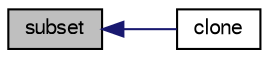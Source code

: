 digraph "subset"
{
  bgcolor="transparent";
  edge [fontname="FreeSans",fontsize="10",labelfontname="FreeSans",labelfontsize="10"];
  node [fontname="FreeSans",fontsize="10",shape=record];
  rankdir="LR";
  Node2855 [label="subset",height=0.2,width=0.4,color="black", fillcolor="grey75", style="filled", fontcolor="black"];
  Node2855 -> Node2856 [dir="back",color="midnightblue",fontsize="10",style="solid",fontname="FreeSans"];
  Node2856 [label="clone",height=0.2,width=0.4,color="black",URL="$a25462.html#af90f98d4c76cb72b3464b60a5d501a8b",tooltip="Clone. "];
}
